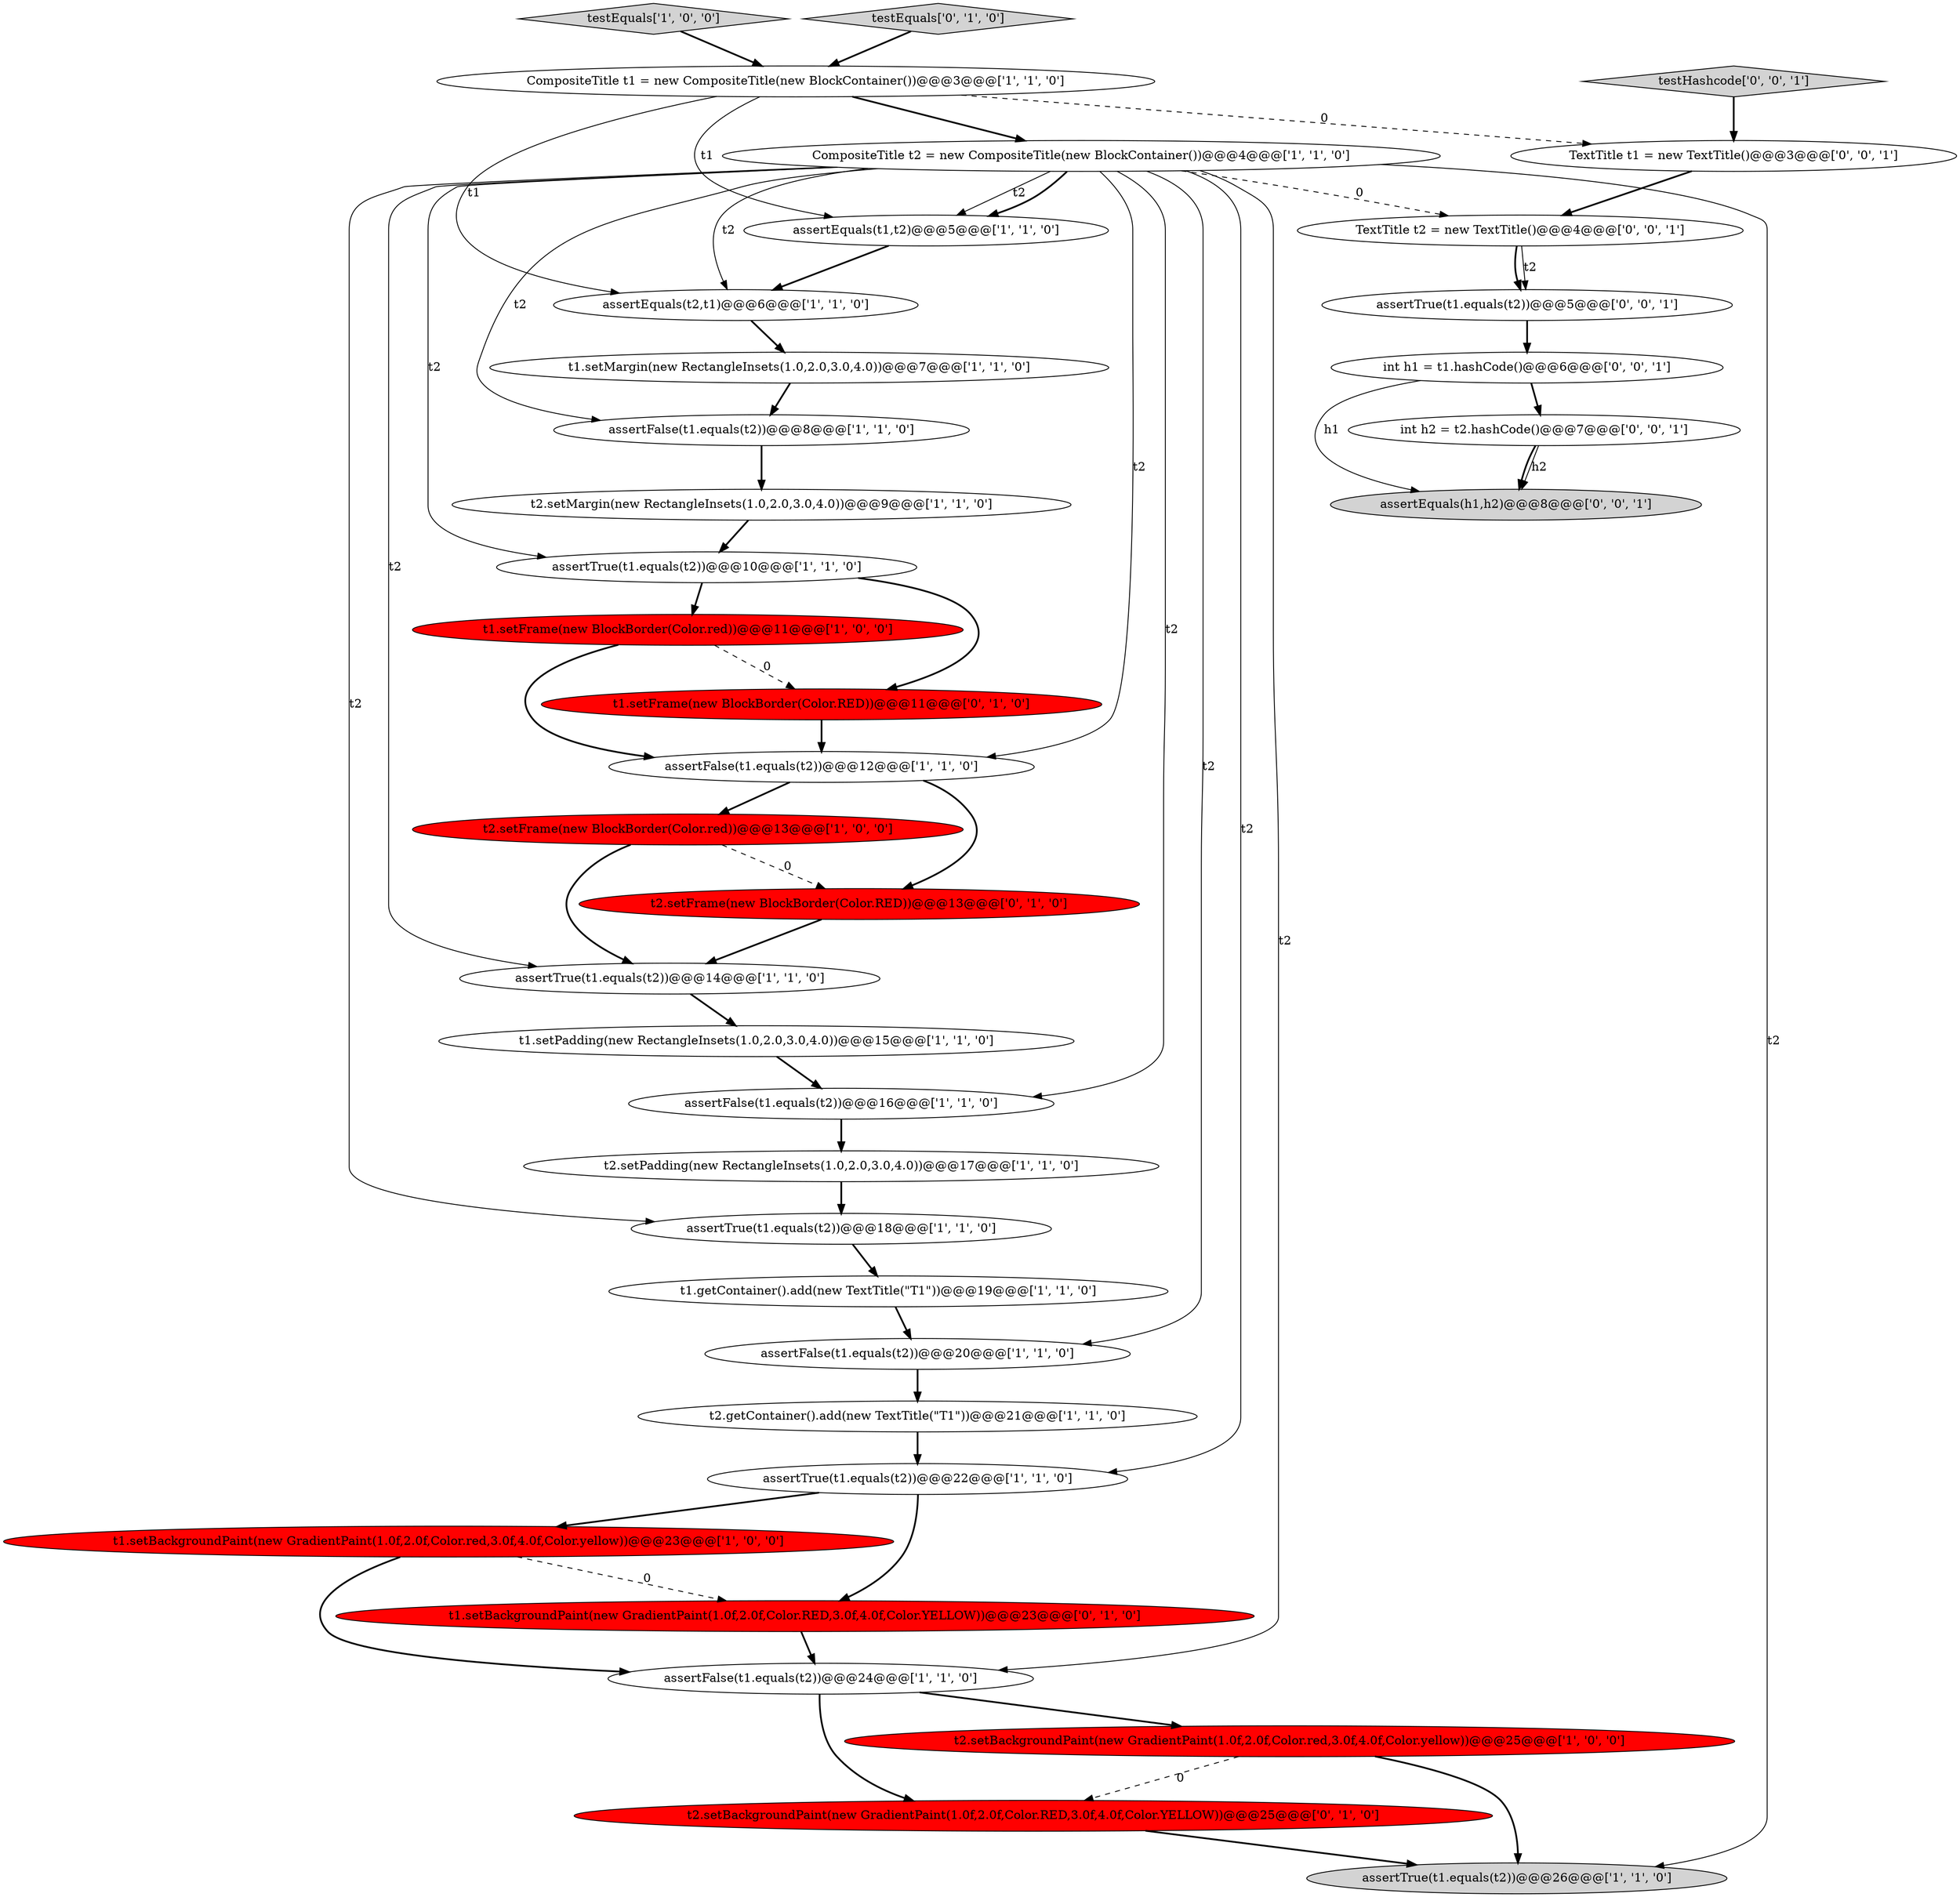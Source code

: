 digraph {
31 [style = filled, label = "TextTitle t2 = new TextTitle()@@@4@@@['0', '0', '1']", fillcolor = white, shape = ellipse image = "AAA0AAABBB3BBB"];
18 [style = filled, label = "t1.setBackgroundPaint(new GradientPaint(1.0f,2.0f,Color.red,3.0f,4.0f,Color.yellow))@@@23@@@['1', '0', '0']", fillcolor = red, shape = ellipse image = "AAA1AAABBB1BBB"];
33 [style = filled, label = "int h2 = t2.hashCode()@@@7@@@['0', '0', '1']", fillcolor = white, shape = ellipse image = "AAA0AAABBB3BBB"];
32 [style = filled, label = "assertTrue(t1.equals(t2))@@@5@@@['0', '0', '1']", fillcolor = white, shape = ellipse image = "AAA0AAABBB3BBB"];
11 [style = filled, label = "testEquals['1', '0', '0']", fillcolor = lightgray, shape = diamond image = "AAA0AAABBB1BBB"];
23 [style = filled, label = "assertFalse(t1.equals(t2))@@@8@@@['1', '1', '0']", fillcolor = white, shape = ellipse image = "AAA0AAABBB1BBB"];
7 [style = filled, label = "assertFalse(t1.equals(t2))@@@12@@@['1', '1', '0']", fillcolor = white, shape = ellipse image = "AAA0AAABBB1BBB"];
36 [style = filled, label = "testHashcode['0', '0', '1']", fillcolor = lightgray, shape = diamond image = "AAA0AAABBB3BBB"];
3 [style = filled, label = "t1.setFrame(new BlockBorder(Color.red))@@@11@@@['1', '0', '0']", fillcolor = red, shape = ellipse image = "AAA1AAABBB1BBB"];
15 [style = filled, label = "assertTrue(t1.equals(t2))@@@26@@@['1', '1', '0']", fillcolor = lightgray, shape = ellipse image = "AAA0AAABBB1BBB"];
26 [style = filled, label = "t1.setBackgroundPaint(new GradientPaint(1.0f,2.0f,Color.RED,3.0f,4.0f,Color.YELLOW))@@@23@@@['0', '1', '0']", fillcolor = red, shape = ellipse image = "AAA1AAABBB2BBB"];
9 [style = filled, label = "t2.getContainer().add(new TextTitle(\"T1\"))@@@21@@@['1', '1', '0']", fillcolor = white, shape = ellipse image = "AAA0AAABBB1BBB"];
29 [style = filled, label = "testEquals['0', '1', '0']", fillcolor = lightgray, shape = diamond image = "AAA0AAABBB2BBB"];
24 [style = filled, label = "t1.setPadding(new RectangleInsets(1.0,2.0,3.0,4.0))@@@15@@@['1', '1', '0']", fillcolor = white, shape = ellipse image = "AAA0AAABBB1BBB"];
34 [style = filled, label = "assertEquals(h1,h2)@@@8@@@['0', '0', '1']", fillcolor = lightgray, shape = ellipse image = "AAA0AAABBB3BBB"];
20 [style = filled, label = "assertFalse(t1.equals(t2))@@@20@@@['1', '1', '0']", fillcolor = white, shape = ellipse image = "AAA0AAABBB1BBB"];
19 [style = filled, label = "CompositeTitle t2 = new CompositeTitle(new BlockContainer())@@@4@@@['1', '1', '0']", fillcolor = white, shape = ellipse image = "AAA0AAABBB1BBB"];
30 [style = filled, label = "TextTitle t1 = new TextTitle()@@@3@@@['0', '0', '1']", fillcolor = white, shape = ellipse image = "AAA0AAABBB3BBB"];
21 [style = filled, label = "t2.setPadding(new RectangleInsets(1.0,2.0,3.0,4.0))@@@17@@@['1', '1', '0']", fillcolor = white, shape = ellipse image = "AAA0AAABBB1BBB"];
35 [style = filled, label = "int h1 = t1.hashCode()@@@6@@@['0', '0', '1']", fillcolor = white, shape = ellipse image = "AAA0AAABBB3BBB"];
6 [style = filled, label = "t2.setMargin(new RectangleInsets(1.0,2.0,3.0,4.0))@@@9@@@['1', '1', '0']", fillcolor = white, shape = ellipse image = "AAA0AAABBB1BBB"];
17 [style = filled, label = "assertTrue(t1.equals(t2))@@@22@@@['1', '1', '0']", fillcolor = white, shape = ellipse image = "AAA0AAABBB1BBB"];
0 [style = filled, label = "t1.getContainer().add(new TextTitle(\"T1\"))@@@19@@@['1', '1', '0']", fillcolor = white, shape = ellipse image = "AAA0AAABBB1BBB"];
12 [style = filled, label = "assertFalse(t1.equals(t2))@@@16@@@['1', '1', '0']", fillcolor = white, shape = ellipse image = "AAA0AAABBB1BBB"];
5 [style = filled, label = "assertTrue(t1.equals(t2))@@@10@@@['1', '1', '0']", fillcolor = white, shape = ellipse image = "AAA0AAABBB1BBB"];
2 [style = filled, label = "CompositeTitle t1 = new CompositeTitle(new BlockContainer())@@@3@@@['1', '1', '0']", fillcolor = white, shape = ellipse image = "AAA0AAABBB1BBB"];
16 [style = filled, label = "t2.setBackgroundPaint(new GradientPaint(1.0f,2.0f,Color.red,3.0f,4.0f,Color.yellow))@@@25@@@['1', '0', '0']", fillcolor = red, shape = ellipse image = "AAA1AAABBB1BBB"];
1 [style = filled, label = "assertFalse(t1.equals(t2))@@@24@@@['1', '1', '0']", fillcolor = white, shape = ellipse image = "AAA0AAABBB1BBB"];
10 [style = filled, label = "assertEquals(t2,t1)@@@6@@@['1', '1', '0']", fillcolor = white, shape = ellipse image = "AAA0AAABBB1BBB"];
25 [style = filled, label = "t1.setFrame(new BlockBorder(Color.RED))@@@11@@@['0', '1', '0']", fillcolor = red, shape = ellipse image = "AAA1AAABBB2BBB"];
13 [style = filled, label = "assertEquals(t1,t2)@@@5@@@['1', '1', '0']", fillcolor = white, shape = ellipse image = "AAA0AAABBB1BBB"];
22 [style = filled, label = "t1.setMargin(new RectangleInsets(1.0,2.0,3.0,4.0))@@@7@@@['1', '1', '0']", fillcolor = white, shape = ellipse image = "AAA0AAABBB1BBB"];
27 [style = filled, label = "t2.setBackgroundPaint(new GradientPaint(1.0f,2.0f,Color.RED,3.0f,4.0f,Color.YELLOW))@@@25@@@['0', '1', '0']", fillcolor = red, shape = ellipse image = "AAA1AAABBB2BBB"];
14 [style = filled, label = "t2.setFrame(new BlockBorder(Color.red))@@@13@@@['1', '0', '0']", fillcolor = red, shape = ellipse image = "AAA1AAABBB1BBB"];
28 [style = filled, label = "t2.setFrame(new BlockBorder(Color.RED))@@@13@@@['0', '1', '0']", fillcolor = red, shape = ellipse image = "AAA1AAABBB2BBB"];
8 [style = filled, label = "assertTrue(t1.equals(t2))@@@14@@@['1', '1', '0']", fillcolor = white, shape = ellipse image = "AAA0AAABBB1BBB"];
4 [style = filled, label = "assertTrue(t1.equals(t2))@@@18@@@['1', '1', '0']", fillcolor = white, shape = ellipse image = "AAA0AAABBB1BBB"];
19->23 [style = solid, label="t2"];
10->22 [style = bold, label=""];
13->10 [style = bold, label=""];
5->3 [style = bold, label=""];
16->15 [style = bold, label=""];
32->35 [style = bold, label=""];
24->12 [style = bold, label=""];
19->5 [style = solid, label="t2"];
17->26 [style = bold, label=""];
2->19 [style = bold, label=""];
3->25 [style = dashed, label="0"];
19->8 [style = solid, label="t2"];
20->9 [style = bold, label=""];
19->12 [style = solid, label="t2"];
14->28 [style = dashed, label="0"];
12->21 [style = bold, label=""];
16->27 [style = dashed, label="0"];
19->31 [style = dashed, label="0"];
31->32 [style = bold, label=""];
26->1 [style = bold, label=""];
19->13 [style = solid, label="t2"];
1->27 [style = bold, label=""];
35->33 [style = bold, label=""];
19->15 [style = solid, label="t2"];
9->17 [style = bold, label=""];
19->10 [style = solid, label="t2"];
19->1 [style = solid, label="t2"];
25->7 [style = bold, label=""];
2->10 [style = solid, label="t1"];
22->23 [style = bold, label=""];
2->30 [style = dashed, label="0"];
11->2 [style = bold, label=""];
27->15 [style = bold, label=""];
5->25 [style = bold, label=""];
4->0 [style = bold, label=""];
7->14 [style = bold, label=""];
19->17 [style = solid, label="t2"];
6->5 [style = bold, label=""];
36->30 [style = bold, label=""];
29->2 [style = bold, label=""];
19->13 [style = bold, label=""];
7->28 [style = bold, label=""];
18->1 [style = bold, label=""];
3->7 [style = bold, label=""];
35->34 [style = solid, label="h1"];
1->16 [style = bold, label=""];
30->31 [style = bold, label=""];
23->6 [style = bold, label=""];
28->8 [style = bold, label=""];
33->34 [style = solid, label="h2"];
19->7 [style = solid, label="t2"];
18->26 [style = dashed, label="0"];
0->20 [style = bold, label=""];
14->8 [style = bold, label=""];
2->13 [style = solid, label="t1"];
19->20 [style = solid, label="t2"];
33->34 [style = bold, label=""];
19->4 [style = solid, label="t2"];
17->18 [style = bold, label=""];
31->32 [style = solid, label="t2"];
21->4 [style = bold, label=""];
8->24 [style = bold, label=""];
}
